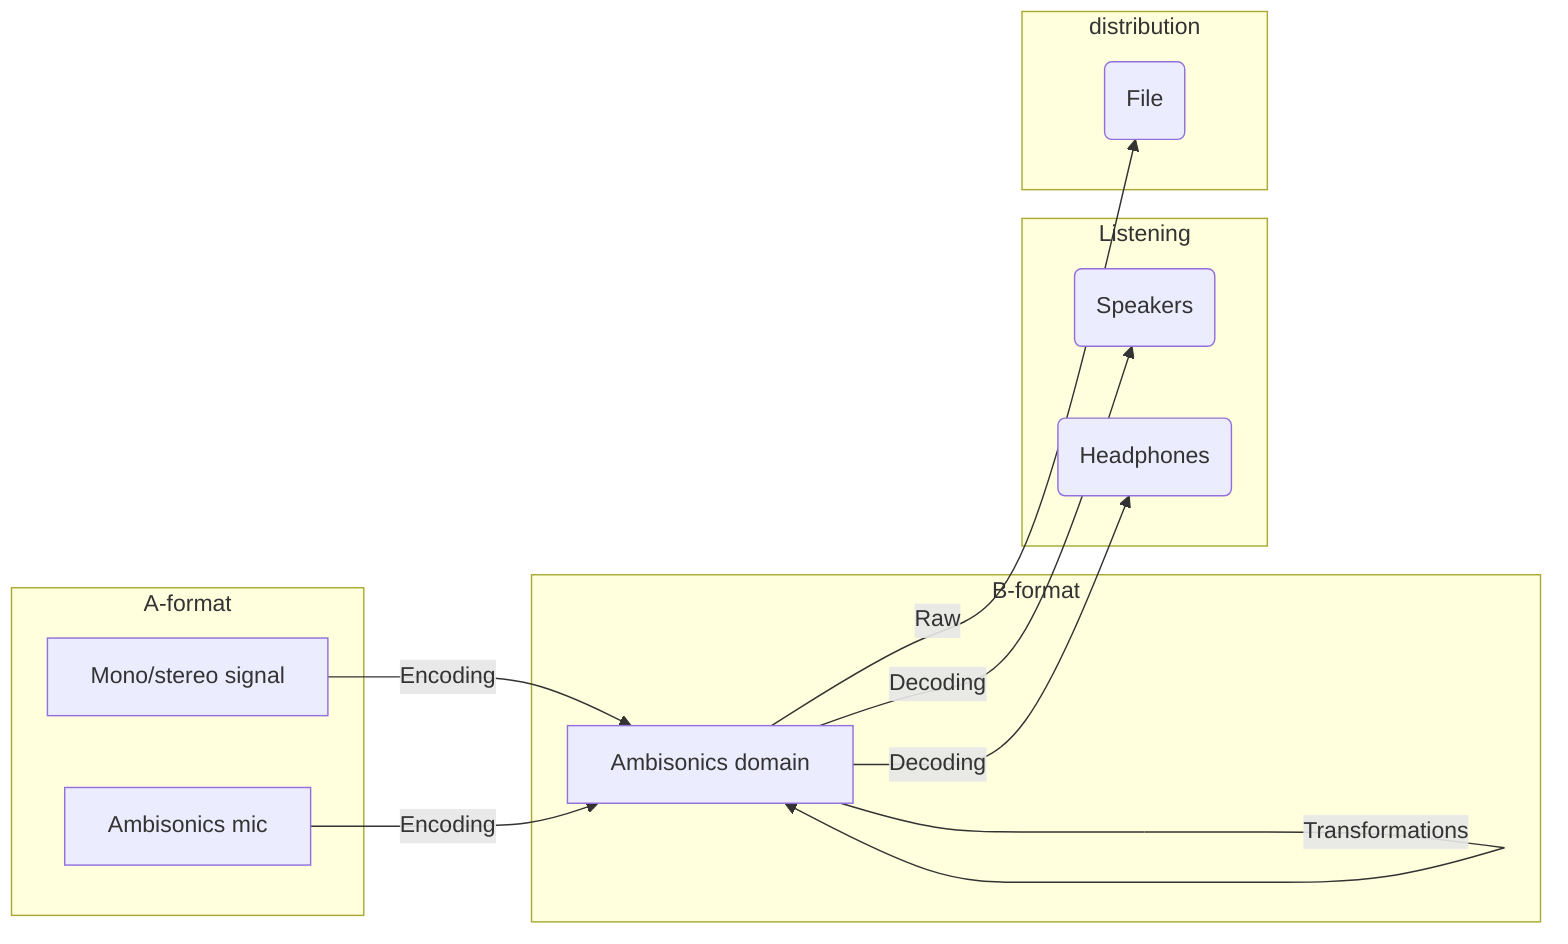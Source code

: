graph LR

    subgraph B-format
    B[Ambisonics domain] --> |Transformations| B
    end

    subgraph A-format
    A[Mono/stereo signal] -->|Encoding| B
    F[Ambisonics mic] -->|Encoding| B
    end

    subgraph Listening
    B -->|Decoding| C(Speakers)
    B -->|Decoding| D(Headphones)
    end

    subgraph distribution
    B -->|Raw| E(File)
    end